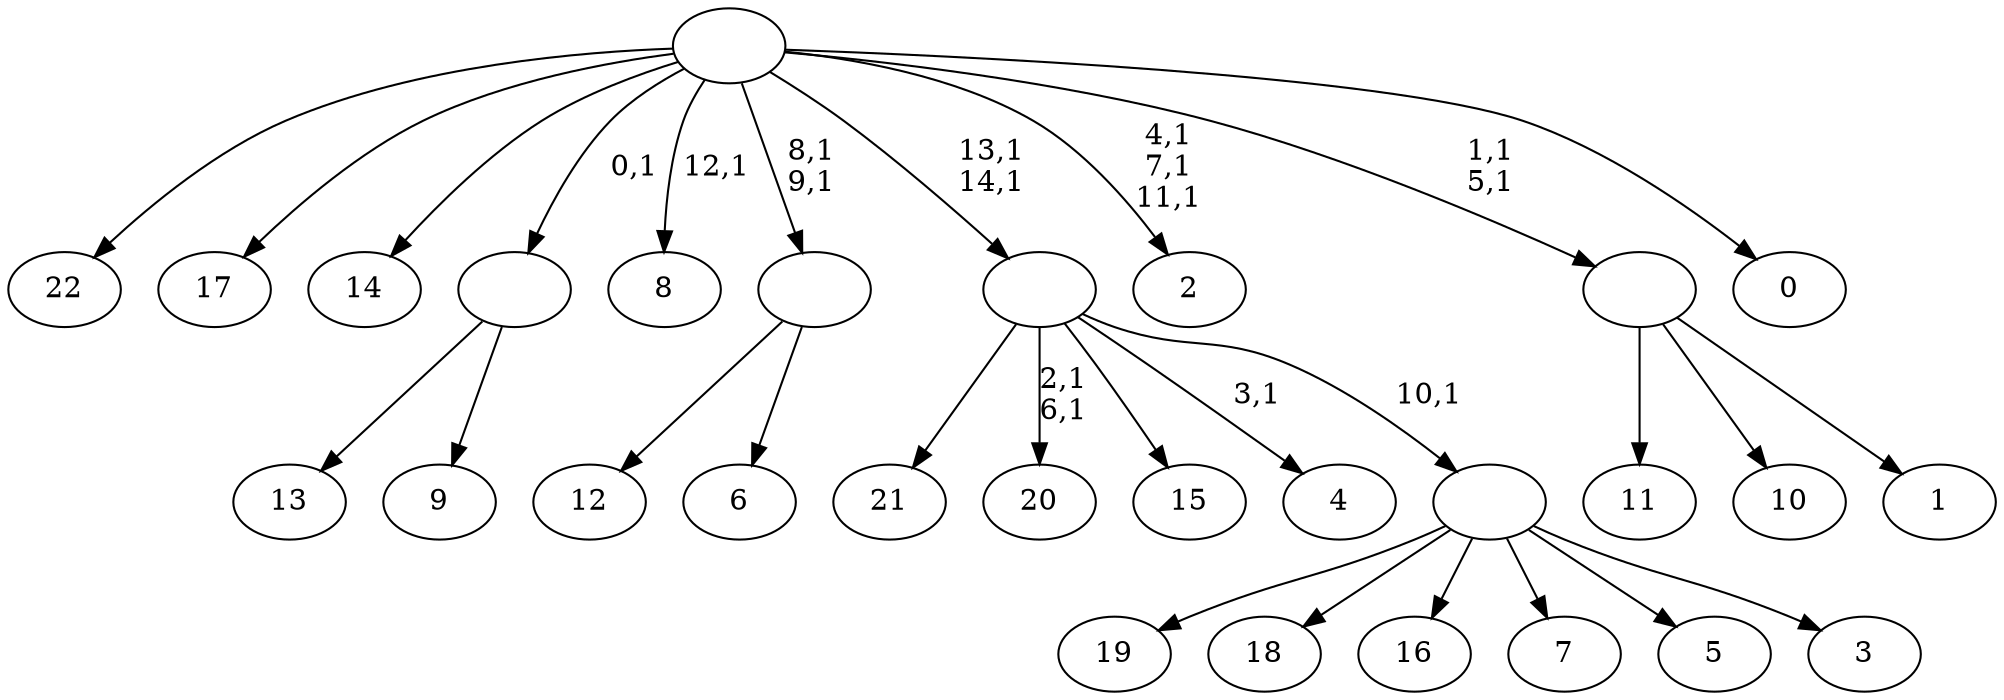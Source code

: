 digraph T {
	38 [label="22"]
	37 [label="21"]
	36 [label="20"]
	33 [label="19"]
	32 [label="18"]
	31 [label="17"]
	30 [label="16"]
	29 [label="15"]
	28 [label="14"]
	27 [label="13"]
	26 [label="12"]
	25 [label="11"]
	24 [label="10"]
	23 [label="9"]
	22 [label=""]
	21 [label="8"]
	19 [label="7"]
	18 [label="6"]
	17 [label=""]
	15 [label="5"]
	14 [label="4"]
	12 [label="3"]
	11 [label=""]
	10 [label=""]
	8 [label="2"]
	4 [label="1"]
	3 [label=""]
	1 [label="0"]
	0 [label=""]
	22 -> 27 [label=""]
	22 -> 23 [label=""]
	17 -> 26 [label=""]
	17 -> 18 [label=""]
	11 -> 33 [label=""]
	11 -> 32 [label=""]
	11 -> 30 [label=""]
	11 -> 19 [label=""]
	11 -> 15 [label=""]
	11 -> 12 [label=""]
	10 -> 14 [label="3,1"]
	10 -> 36 [label="2,1\n6,1"]
	10 -> 37 [label=""]
	10 -> 29 [label=""]
	10 -> 11 [label="10,1"]
	3 -> 25 [label=""]
	3 -> 24 [label=""]
	3 -> 4 [label=""]
	0 -> 3 [label="1,1\n5,1"]
	0 -> 8 [label="4,1\n7,1\n11,1"]
	0 -> 10 [label="13,1\n14,1"]
	0 -> 17 [label="8,1\n9,1"]
	0 -> 21 [label="12,1"]
	0 -> 38 [label=""]
	0 -> 31 [label=""]
	0 -> 28 [label=""]
	0 -> 22 [label="0,1"]
	0 -> 1 [label=""]
}
